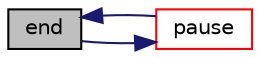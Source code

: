 digraph "end"
{
 // LATEX_PDF_SIZE
  edge [fontname="Helvetica",fontsize="10",labelfontname="Helvetica",labelfontsize="10"];
  node [fontname="Helvetica",fontsize="10",shape=record];
  rankdir="LR";
  Node1 [label="end",height=0.2,width=0.4,color="black", fillcolor="grey75", style="filled", fontcolor="black",tooltip=" "];
  Node1 -> Node2 [color="midnightblue",fontsize="10",style="solid",fontname="Helvetica"];
  Node2 [label="pause",height=0.2,width=0.4,color="red", fillcolor="white", style="filled",URL="$classpFlow_1_1Timer.html#a7167f5c196fc5e167bfabde1a730e81d",tooltip=" "];
  Node2 -> Node1 [color="midnightblue",fontsize="10",style="solid",fontname="Helvetica"];
}
